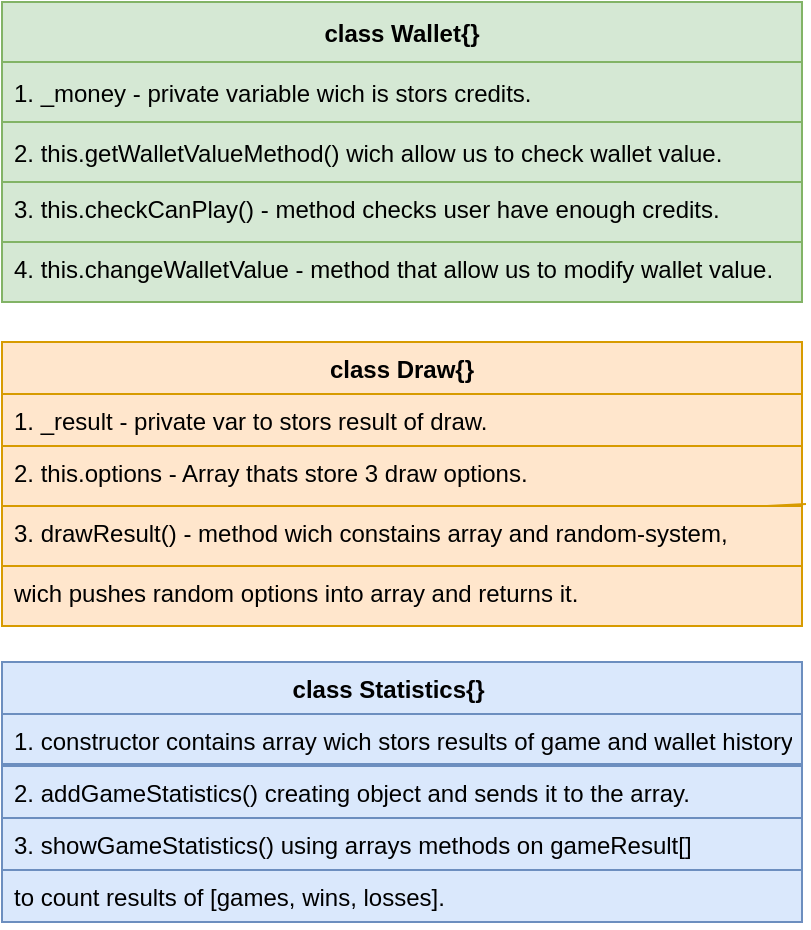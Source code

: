 <mxfile version="20.0.1" type="github">
  <diagram id="C5RBs43oDa-KdzZeNtuy" name="Page-1">
    <mxGraphModel dx="1422" dy="762" grid="1" gridSize="10" guides="1" tooltips="1" connect="1" arrows="1" fold="1" page="1" pageScale="1" pageWidth="827" pageHeight="1169" math="0" shadow="0">
      <root>
        <mxCell id="WIyWlLk6GJQsqaUBKTNV-0" />
        <mxCell id="WIyWlLk6GJQsqaUBKTNV-1" parent="WIyWlLk6GJQsqaUBKTNV-0" />
        <mxCell id="sDLXdUVLIu_r97FrDlhg-0" value="class Wallet{}" style="swimlane;fontStyle=1;childLayout=stackLayout;horizontal=1;startSize=30;horizontalStack=0;resizeParent=1;resizeParentMax=0;resizeLast=0;collapsible=1;marginBottom=0;fillColor=#d5e8d4;strokeColor=#82b366;" vertex="1" parent="WIyWlLk6GJQsqaUBKTNV-1">
          <mxGeometry x="50" y="50" width="400" height="150" as="geometry" />
        </mxCell>
        <mxCell id="sDLXdUVLIu_r97FrDlhg-1" value="1. _money - private variable wich is stors credits." style="text;align=left;verticalAlign=middle;spacingLeft=4;spacingRight=4;overflow=hidden;points=[[0,0.5],[1,0.5]];portConstraint=eastwest;rotatable=0;fillColor=#d5e8d4;strokeColor=#82b366;" vertex="1" parent="sDLXdUVLIu_r97FrDlhg-0">
          <mxGeometry y="30" width="400" height="30" as="geometry" />
        </mxCell>
        <mxCell id="sDLXdUVLIu_r97FrDlhg-2" value="2. this.getWalletValueMethod() wich allow us to check wallet value." style="text;align=left;verticalAlign=middle;spacingLeft=4;spacingRight=4;overflow=hidden;points=[[0,0.5],[1,0.5]];portConstraint=eastwest;rotatable=0;fillColor=#d5e8d4;strokeColor=#82b366;" vertex="1" parent="sDLXdUVLIu_r97FrDlhg-0">
          <mxGeometry y="60" width="400" height="30" as="geometry" />
        </mxCell>
        <mxCell id="sDLXdUVLIu_r97FrDlhg-3" value="3. this.checkCanPlay() - method checks user have enough credits." style="text;align=left;verticalAlign=top;spacingLeft=4;spacingRight=4;overflow=hidden;points=[[0,0.5],[1,0.5]];portConstraint=eastwest;rotatable=0;fillColor=#d5e8d4;strokeColor=#82b366;" vertex="1" parent="sDLXdUVLIu_r97FrDlhg-0">
          <mxGeometry y="90" width="400" height="30" as="geometry" />
        </mxCell>
        <mxCell id="sDLXdUVLIu_r97FrDlhg-8" value="4. this.changeWalletValue - method that allow us to modify wallet value." style="text;align=left;verticalAlign=top;spacingLeft=4;spacingRight=4;overflow=hidden;points=[[0,0.5],[1,0.5]];portConstraint=eastwest;rotatable=0;fillColor=#d5e8d4;strokeColor=#82b366;" vertex="1" parent="sDLXdUVLIu_r97FrDlhg-0">
          <mxGeometry y="120" width="400" height="30" as="geometry" />
        </mxCell>
        <mxCell id="sDLXdUVLIu_r97FrDlhg-11" value="class Draw{}&#xa;" style="swimlane;fontStyle=1;align=center;verticalAlign=top;childLayout=stackLayout;horizontal=1;startSize=26;horizontalStack=0;resizeParent=1;resizeParentMax=0;resizeLast=0;collapsible=1;marginBottom=0;rounded=0;sketch=0;fontSize=12;fillColor=#ffe6cc;strokeColor=#d79b00;" vertex="1" parent="WIyWlLk6GJQsqaUBKTNV-1">
          <mxGeometry x="50" y="220" width="400" height="142" as="geometry" />
        </mxCell>
        <mxCell id="sDLXdUVLIu_r97FrDlhg-12" value="1. _result - private var to stors result of draw." style="text;strokeColor=#d79b00;fillColor=#ffe6cc;align=left;verticalAlign=top;spacingLeft=4;spacingRight=4;overflow=hidden;rotatable=0;points=[[0,0.5],[1,0.5]];portConstraint=eastwest;rounded=0;sketch=0;" vertex="1" parent="sDLXdUVLIu_r97FrDlhg-11">
          <mxGeometry y="26" width="400" height="26" as="geometry" />
        </mxCell>
        <mxCell id="sDLXdUVLIu_r97FrDlhg-14" value="2. this.options - Array thats store 3 draw options." style="text;strokeColor=#d79b00;fillColor=#ffe6cc;align=left;verticalAlign=top;spacingLeft=4;spacingRight=4;overflow=hidden;rotatable=0;points=[[0,0.5],[1,0.5]];portConstraint=eastwest;rounded=0;sketch=0;" vertex="1" parent="sDLXdUVLIu_r97FrDlhg-11">
          <mxGeometry y="52" width="400" height="30" as="geometry" />
        </mxCell>
        <mxCell id="sDLXdUVLIu_r97FrDlhg-19" value="" style="endArrow=none;html=1;rounded=1;sketch=0;fontSize=12;curved=0;entryX=1.005;entryY=-0.033;entryDx=0;entryDy=0;entryPerimeter=0;fillColor=#ffe6cc;strokeColor=#d79b00;" edge="1" parent="sDLXdUVLIu_r97FrDlhg-11" target="sDLXdUVLIu_r97FrDlhg-18">
          <mxGeometry width="50" height="50" relative="1" as="geometry">
            <mxPoint y="90" as="sourcePoint" />
            <mxPoint x="460" y="90" as="targetPoint" />
            <Array as="points">
              <mxPoint x="230" y="90" />
            </Array>
          </mxGeometry>
        </mxCell>
        <mxCell id="sDLXdUVLIu_r97FrDlhg-18" value="3. drawResult() - method wich constains array and random-system, " style="text;strokeColor=#d79b00;fillColor=#ffe6cc;align=left;verticalAlign=top;spacingLeft=4;spacingRight=4;overflow=hidden;rotatable=0;points=[[0,0.5],[1,0.5]];portConstraint=eastwest;rounded=0;sketch=0;" vertex="1" parent="sDLXdUVLIu_r97FrDlhg-11">
          <mxGeometry y="82" width="400" height="30" as="geometry" />
        </mxCell>
        <mxCell id="sDLXdUVLIu_r97FrDlhg-20" value="wich pushes random options into array and returns it." style="text;strokeColor=#d79b00;fillColor=#ffe6cc;align=left;verticalAlign=top;spacingLeft=4;spacingRight=4;overflow=hidden;rotatable=0;points=[[0,0.5],[1,0.5]];portConstraint=eastwest;rounded=0;sketch=0;" vertex="1" parent="sDLXdUVLIu_r97FrDlhg-11">
          <mxGeometry y="112" width="400" height="30" as="geometry" />
        </mxCell>
        <mxCell id="sDLXdUVLIu_r97FrDlhg-24" value="class Statistics{}    " style="swimlane;fontStyle=1;childLayout=stackLayout;horizontal=1;startSize=26;fillColor=#dae8fc;horizontalStack=0;resizeParent=1;resizeParentMax=0;resizeLast=0;collapsible=1;marginBottom=0;rounded=0;sketch=0;fontSize=12;strokeColor=#6c8ebf;" vertex="1" parent="WIyWlLk6GJQsqaUBKTNV-1">
          <mxGeometry x="50" y="380" width="400" height="130" as="geometry" />
        </mxCell>
        <mxCell id="sDLXdUVLIu_r97FrDlhg-25" value="1. constructor contains array wich stors results of game and wallet history." style="text;strokeColor=#6c8ebf;fillColor=#dae8fc;align=left;verticalAlign=top;spacingLeft=4;spacingRight=4;overflow=hidden;rotatable=0;points=[[0,0.5],[1,0.5]];portConstraint=eastwest;rounded=0;sketch=0;fontSize=12;" vertex="1" parent="sDLXdUVLIu_r97FrDlhg-24">
          <mxGeometry y="26" width="400" height="26" as="geometry" />
        </mxCell>
        <mxCell id="sDLXdUVLIu_r97FrDlhg-29" value="" style="endArrow=none;html=1;rounded=1;sketch=0;fontSize=12;curved=0;fillColor=#dae8fc;strokeColor=#6c8ebf;" edge="1" parent="sDLXdUVLIu_r97FrDlhg-24">
          <mxGeometry width="50" height="50" relative="1" as="geometry">
            <mxPoint y="51" as="sourcePoint" />
            <mxPoint x="400" y="51" as="targetPoint" />
          </mxGeometry>
        </mxCell>
        <mxCell id="sDLXdUVLIu_r97FrDlhg-26" value="2. addGameStatistics() creating object and sends it to the array." style="text;strokeColor=#6c8ebf;fillColor=#dae8fc;align=left;verticalAlign=top;spacingLeft=4;spacingRight=4;overflow=hidden;rotatable=0;points=[[0,0.5],[1,0.5]];portConstraint=eastwest;rounded=0;sketch=0;fontSize=12;" vertex="1" parent="sDLXdUVLIu_r97FrDlhg-24">
          <mxGeometry y="52" width="400" height="26" as="geometry" />
        </mxCell>
        <mxCell id="sDLXdUVLIu_r97FrDlhg-27" value="3. showGameStatistics() using arrays methods on gameResult[] " style="text;strokeColor=#6c8ebf;fillColor=#dae8fc;align=left;verticalAlign=top;spacingLeft=4;spacingRight=4;overflow=hidden;rotatable=0;points=[[0,0.5],[1,0.5]];portConstraint=eastwest;rounded=0;sketch=0;fontSize=12;" vertex="1" parent="sDLXdUVLIu_r97FrDlhg-24">
          <mxGeometry y="78" width="400" height="26" as="geometry" />
        </mxCell>
        <mxCell id="sDLXdUVLIu_r97FrDlhg-33" value="to count results of [games, wins, losses]." style="text;strokeColor=#6c8ebf;fillColor=#dae8fc;align=left;verticalAlign=top;spacingLeft=4;spacingRight=4;overflow=hidden;rotatable=0;points=[[0,0.5],[1,0.5]];portConstraint=eastwest;rounded=0;sketch=0;fontSize=12;" vertex="1" parent="sDLXdUVLIu_r97FrDlhg-24">
          <mxGeometry y="104" width="400" height="26" as="geometry" />
        </mxCell>
      </root>
    </mxGraphModel>
  </diagram>
</mxfile>
